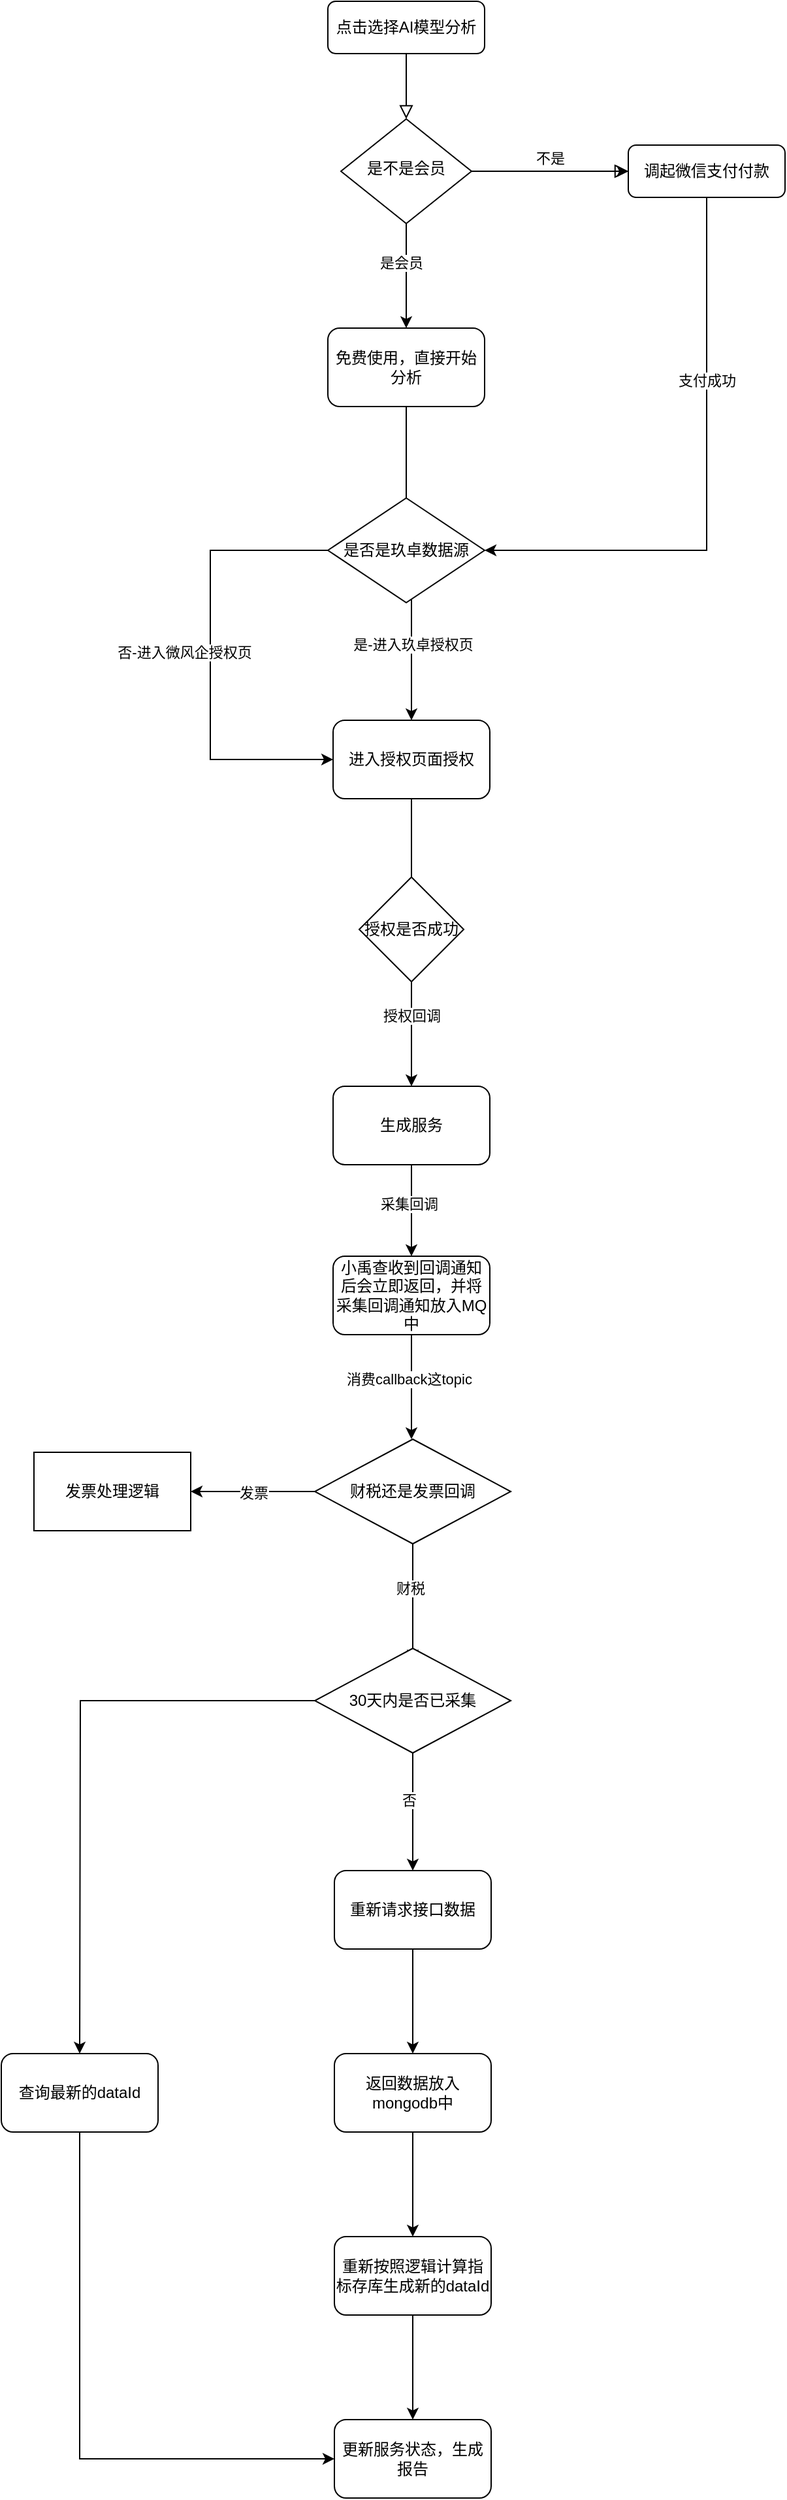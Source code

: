 <mxfile version="24.0.7" type="github">
  <diagram id="C5RBs43oDa-KdzZeNtuy" name="Page-1">
    <mxGraphModel dx="1434" dy="841" grid="1" gridSize="10" guides="1" tooltips="1" connect="1" arrows="1" fold="1" page="1" pageScale="1" pageWidth="827" pageHeight="1169" math="0" shadow="0">
      <root>
        <mxCell id="WIyWlLk6GJQsqaUBKTNV-0" />
        <mxCell id="WIyWlLk6GJQsqaUBKTNV-1" parent="WIyWlLk6GJQsqaUBKTNV-0" />
        <mxCell id="WIyWlLk6GJQsqaUBKTNV-2" value="" style="rounded=0;html=1;jettySize=auto;orthogonalLoop=1;fontSize=11;endArrow=block;endFill=0;endSize=8;strokeWidth=1;shadow=0;labelBackgroundColor=none;edgeStyle=orthogonalEdgeStyle;" parent="WIyWlLk6GJQsqaUBKTNV-1" source="WIyWlLk6GJQsqaUBKTNV-3" target="WIyWlLk6GJQsqaUBKTNV-6" edge="1">
          <mxGeometry relative="1" as="geometry" />
        </mxCell>
        <mxCell id="WIyWlLk6GJQsqaUBKTNV-3" value="点击选择AI模型分析" style="rounded=1;whiteSpace=wrap;html=1;fontSize=12;glass=0;strokeWidth=1;shadow=0;" parent="WIyWlLk6GJQsqaUBKTNV-1" vertex="1">
          <mxGeometry x="290" y="30" width="120" height="40" as="geometry" />
        </mxCell>
        <mxCell id="WIyWlLk6GJQsqaUBKTNV-5" value="不是" style="edgeStyle=orthogonalEdgeStyle;rounded=0;html=1;jettySize=auto;orthogonalLoop=1;fontSize=11;endArrow=block;endFill=0;endSize=8;strokeWidth=1;shadow=0;labelBackgroundColor=none;" parent="WIyWlLk6GJQsqaUBKTNV-1" source="WIyWlLk6GJQsqaUBKTNV-6" target="WIyWlLk6GJQsqaUBKTNV-7" edge="1">
          <mxGeometry y="10" relative="1" as="geometry">
            <mxPoint as="offset" />
          </mxGeometry>
        </mxCell>
        <mxCell id="zftXcXtOyWCV9swfXEnX-1" value="" style="edgeStyle=orthogonalEdgeStyle;rounded=0;orthogonalLoop=1;jettySize=auto;html=1;" edge="1" parent="WIyWlLk6GJQsqaUBKTNV-1" source="WIyWlLk6GJQsqaUBKTNV-6" target="WIyWlLk6GJQsqaUBKTNV-7">
          <mxGeometry relative="1" as="geometry" />
        </mxCell>
        <mxCell id="zftXcXtOyWCV9swfXEnX-5" value="" style="edgeStyle=orthogonalEdgeStyle;rounded=0;orthogonalLoop=1;jettySize=auto;html=1;" edge="1" parent="WIyWlLk6GJQsqaUBKTNV-1" source="WIyWlLk6GJQsqaUBKTNV-6" target="zftXcXtOyWCV9swfXEnX-4">
          <mxGeometry relative="1" as="geometry" />
        </mxCell>
        <mxCell id="zftXcXtOyWCV9swfXEnX-6" value="是会员" style="edgeLabel;html=1;align=center;verticalAlign=middle;resizable=0;points=[];" vertex="1" connectable="0" parent="zftXcXtOyWCV9swfXEnX-5">
          <mxGeometry x="-0.244" y="-4" relative="1" as="geometry">
            <mxPoint as="offset" />
          </mxGeometry>
        </mxCell>
        <mxCell id="WIyWlLk6GJQsqaUBKTNV-6" value="是不是会员" style="rhombus;whiteSpace=wrap;html=1;shadow=0;fontFamily=Helvetica;fontSize=12;align=center;strokeWidth=1;spacing=6;spacingTop=-4;" parent="WIyWlLk6GJQsqaUBKTNV-1" vertex="1">
          <mxGeometry x="300" y="120" width="100" height="80" as="geometry" />
        </mxCell>
        <mxCell id="zftXcXtOyWCV9swfXEnX-10" style="edgeStyle=orthogonalEdgeStyle;rounded=0;orthogonalLoop=1;jettySize=auto;html=1;exitX=0.5;exitY=1;exitDx=0;exitDy=0;entryX=1;entryY=0.5;entryDx=0;entryDy=0;" edge="1" parent="WIyWlLk6GJQsqaUBKTNV-1" source="WIyWlLk6GJQsqaUBKTNV-7" target="zftXcXtOyWCV9swfXEnX-15">
          <mxGeometry relative="1" as="geometry" />
        </mxCell>
        <mxCell id="zftXcXtOyWCV9swfXEnX-11" value="支付成功" style="edgeLabel;html=1;align=center;verticalAlign=middle;resizable=0;points=[];" vertex="1" connectable="0" parent="zftXcXtOyWCV9swfXEnX-10">
          <mxGeometry x="-0.582" y="-1" relative="1" as="geometry">
            <mxPoint x="1" y="48" as="offset" />
          </mxGeometry>
        </mxCell>
        <mxCell id="WIyWlLk6GJQsqaUBKTNV-7" value="调起微信支付付款" style="rounded=1;whiteSpace=wrap;html=1;fontSize=12;glass=0;strokeWidth=1;shadow=0;" parent="WIyWlLk6GJQsqaUBKTNV-1" vertex="1">
          <mxGeometry x="520" y="140" width="120" height="40" as="geometry" />
        </mxCell>
        <mxCell id="zftXcXtOyWCV9swfXEnX-8" value="" style="edgeStyle=orthogonalEdgeStyle;rounded=0;orthogonalLoop=1;jettySize=auto;html=1;" edge="1" parent="WIyWlLk6GJQsqaUBKTNV-1" source="zftXcXtOyWCV9swfXEnX-4" target="zftXcXtOyWCV9swfXEnX-7">
          <mxGeometry relative="1" as="geometry" />
        </mxCell>
        <mxCell id="zftXcXtOyWCV9swfXEnX-17" value="是-进入玖卓授权页" style="edgeLabel;html=1;align=center;verticalAlign=middle;resizable=0;points=[];" vertex="1" connectable="0" parent="zftXcXtOyWCV9swfXEnX-8">
          <mxGeometry x="0.525" y="1" relative="1" as="geometry">
            <mxPoint as="offset" />
          </mxGeometry>
        </mxCell>
        <mxCell id="zftXcXtOyWCV9swfXEnX-4" value="免费使用，直接开始分析" style="rounded=1;whiteSpace=wrap;html=1;" vertex="1" parent="WIyWlLk6GJQsqaUBKTNV-1">
          <mxGeometry x="290" y="280" width="120" height="60" as="geometry" />
        </mxCell>
        <mxCell id="zftXcXtOyWCV9swfXEnX-21" value="" style="edgeStyle=orthogonalEdgeStyle;rounded=0;orthogonalLoop=1;jettySize=auto;html=1;" edge="1" parent="WIyWlLk6GJQsqaUBKTNV-1" source="zftXcXtOyWCV9swfXEnX-7">
          <mxGeometry relative="1" as="geometry">
            <mxPoint x="354" y="720" as="targetPoint" />
          </mxGeometry>
        </mxCell>
        <mxCell id="zftXcXtOyWCV9swfXEnX-7" value="进入授权页面授权" style="rounded=1;whiteSpace=wrap;html=1;" vertex="1" parent="WIyWlLk6GJQsqaUBKTNV-1">
          <mxGeometry x="294" y="580" width="120" height="60" as="geometry" />
        </mxCell>
        <mxCell id="zftXcXtOyWCV9swfXEnX-18" style="edgeStyle=orthogonalEdgeStyle;rounded=0;orthogonalLoop=1;jettySize=auto;html=1;exitX=0;exitY=0.5;exitDx=0;exitDy=0;entryX=0;entryY=0.5;entryDx=0;entryDy=0;" edge="1" parent="WIyWlLk6GJQsqaUBKTNV-1" source="zftXcXtOyWCV9swfXEnX-15" target="zftXcXtOyWCV9swfXEnX-7">
          <mxGeometry relative="1" as="geometry">
            <Array as="points">
              <mxPoint x="200" y="450" />
              <mxPoint x="200" y="610" />
            </Array>
          </mxGeometry>
        </mxCell>
        <mxCell id="zftXcXtOyWCV9swfXEnX-19" value="否-进入微风企授权页" style="edgeLabel;html=1;align=center;verticalAlign=middle;resizable=0;points=[];" vertex="1" connectable="0" parent="zftXcXtOyWCV9swfXEnX-18">
          <mxGeometry x="-0.324" y="-3" relative="1" as="geometry">
            <mxPoint x="-17" y="51" as="offset" />
          </mxGeometry>
        </mxCell>
        <mxCell id="zftXcXtOyWCV9swfXEnX-15" value="是否是玖卓数据源" style="rhombus;whiteSpace=wrap;html=1;" vertex="1" parent="WIyWlLk6GJQsqaUBKTNV-1">
          <mxGeometry x="290" y="410" width="120" height="80" as="geometry" />
        </mxCell>
        <mxCell id="zftXcXtOyWCV9swfXEnX-27" value="" style="edgeStyle=orthogonalEdgeStyle;rounded=0;orthogonalLoop=1;jettySize=auto;html=1;" edge="1" parent="WIyWlLk6GJQsqaUBKTNV-1" source="zftXcXtOyWCV9swfXEnX-23" target="zftXcXtOyWCV9swfXEnX-26">
          <mxGeometry relative="1" as="geometry" />
        </mxCell>
        <mxCell id="zftXcXtOyWCV9swfXEnX-32" value="授权回调" style="edgeLabel;html=1;align=center;verticalAlign=middle;resizable=0;points=[];" vertex="1" connectable="0" parent="zftXcXtOyWCV9swfXEnX-27">
          <mxGeometry x="-0.4" y="1" relative="1" as="geometry">
            <mxPoint x="-1" y="2" as="offset" />
          </mxGeometry>
        </mxCell>
        <mxCell id="zftXcXtOyWCV9swfXEnX-23" value="授权是否成功" style="rhombus;whiteSpace=wrap;html=1;" vertex="1" parent="WIyWlLk6GJQsqaUBKTNV-1">
          <mxGeometry x="314" y="700" width="80" height="80" as="geometry" />
        </mxCell>
        <mxCell id="zftXcXtOyWCV9swfXEnX-30" value="" style="edgeStyle=orthogonalEdgeStyle;rounded=0;orthogonalLoop=1;jettySize=auto;html=1;" edge="1" parent="WIyWlLk6GJQsqaUBKTNV-1" source="zftXcXtOyWCV9swfXEnX-26" target="zftXcXtOyWCV9swfXEnX-29">
          <mxGeometry relative="1" as="geometry" />
        </mxCell>
        <mxCell id="zftXcXtOyWCV9swfXEnX-33" value="采集回调" style="edgeLabel;html=1;align=center;verticalAlign=middle;resizable=0;points=[];" vertex="1" connectable="0" parent="zftXcXtOyWCV9swfXEnX-30">
          <mxGeometry x="-0.143" y="-2" relative="1" as="geometry">
            <mxPoint as="offset" />
          </mxGeometry>
        </mxCell>
        <mxCell id="zftXcXtOyWCV9swfXEnX-26" value="生成服务" style="rounded=1;whiteSpace=wrap;html=1;" vertex="1" parent="WIyWlLk6GJQsqaUBKTNV-1">
          <mxGeometry x="294" y="860" width="120" height="60" as="geometry" />
        </mxCell>
        <mxCell id="zftXcXtOyWCV9swfXEnX-37" value="" style="edgeStyle=orthogonalEdgeStyle;rounded=0;orthogonalLoop=1;jettySize=auto;html=1;" edge="1" parent="WIyWlLk6GJQsqaUBKTNV-1" source="zftXcXtOyWCV9swfXEnX-29">
          <mxGeometry relative="1" as="geometry">
            <mxPoint x="354" y="1130" as="targetPoint" />
          </mxGeometry>
        </mxCell>
        <mxCell id="zftXcXtOyWCV9swfXEnX-38" value="消费callback这topic" style="edgeLabel;html=1;align=center;verticalAlign=middle;resizable=0;points=[];" vertex="1" connectable="0" parent="zftXcXtOyWCV9swfXEnX-37">
          <mxGeometry x="-0.15" y="-2" relative="1" as="geometry">
            <mxPoint as="offset" />
          </mxGeometry>
        </mxCell>
        <mxCell id="zftXcXtOyWCV9swfXEnX-29" value="小禹查收到回调通知后会立即返回，并将采集回调通知放入MQ中" style="rounded=1;whiteSpace=wrap;html=1;" vertex="1" parent="WIyWlLk6GJQsqaUBKTNV-1">
          <mxGeometry x="294" y="990" width="120" height="60" as="geometry" />
        </mxCell>
        <mxCell id="zftXcXtOyWCV9swfXEnX-41" value="" style="edgeStyle=orthogonalEdgeStyle;rounded=0;orthogonalLoop=1;jettySize=auto;html=1;" edge="1" parent="WIyWlLk6GJQsqaUBKTNV-1" source="zftXcXtOyWCV9swfXEnX-39">
          <mxGeometry relative="1" as="geometry">
            <mxPoint x="355" y="1300" as="targetPoint" />
          </mxGeometry>
        </mxCell>
        <mxCell id="zftXcXtOyWCV9swfXEnX-42" value="财税" style="edgeLabel;html=1;align=center;verticalAlign=middle;resizable=0;points=[];" vertex="1" connectable="0" parent="zftXcXtOyWCV9swfXEnX-41">
          <mxGeometry x="-0.244" y="-2" relative="1" as="geometry">
            <mxPoint as="offset" />
          </mxGeometry>
        </mxCell>
        <mxCell id="zftXcXtOyWCV9swfXEnX-44" value="" style="edgeStyle=orthogonalEdgeStyle;rounded=0;orthogonalLoop=1;jettySize=auto;html=1;" edge="1" parent="WIyWlLk6GJQsqaUBKTNV-1" source="zftXcXtOyWCV9swfXEnX-39" target="zftXcXtOyWCV9swfXEnX-43">
          <mxGeometry relative="1" as="geometry" />
        </mxCell>
        <mxCell id="zftXcXtOyWCV9swfXEnX-45" value="发票" style="edgeLabel;html=1;align=center;verticalAlign=middle;resizable=0;points=[];" vertex="1" connectable="0" parent="zftXcXtOyWCV9swfXEnX-44">
          <mxGeometry x="-0.011" y="1" relative="1" as="geometry">
            <mxPoint as="offset" />
          </mxGeometry>
        </mxCell>
        <mxCell id="zftXcXtOyWCV9swfXEnX-39" value="财税还是发票回调" style="rhombus;whiteSpace=wrap;html=1;" vertex="1" parent="WIyWlLk6GJQsqaUBKTNV-1">
          <mxGeometry x="280" y="1130" width="150" height="80" as="geometry" />
        </mxCell>
        <mxCell id="zftXcXtOyWCV9swfXEnX-43" value="发票处理逻辑" style="whiteSpace=wrap;html=1;" vertex="1" parent="WIyWlLk6GJQsqaUBKTNV-1">
          <mxGeometry x="65" y="1140" width="120" height="60" as="geometry" />
        </mxCell>
        <mxCell id="zftXcXtOyWCV9swfXEnX-49" value="" style="edgeStyle=orthogonalEdgeStyle;rounded=0;orthogonalLoop=1;jettySize=auto;html=1;" edge="1" parent="WIyWlLk6GJQsqaUBKTNV-1" source="zftXcXtOyWCV9swfXEnX-46">
          <mxGeometry relative="1" as="geometry">
            <mxPoint x="355" y="1460" as="targetPoint" />
          </mxGeometry>
        </mxCell>
        <mxCell id="zftXcXtOyWCV9swfXEnX-50" value="否" style="edgeLabel;html=1;align=center;verticalAlign=middle;resizable=0;points=[];" vertex="1" connectable="0" parent="zftXcXtOyWCV9swfXEnX-49">
          <mxGeometry x="-0.2" y="-3" relative="1" as="geometry">
            <mxPoint as="offset" />
          </mxGeometry>
        </mxCell>
        <mxCell id="zftXcXtOyWCV9swfXEnX-60" style="edgeStyle=orthogonalEdgeStyle;rounded=0;orthogonalLoop=1;jettySize=auto;html=1;exitX=0;exitY=0.5;exitDx=0;exitDy=0;" edge="1" parent="WIyWlLk6GJQsqaUBKTNV-1" source="zftXcXtOyWCV9swfXEnX-46">
          <mxGeometry relative="1" as="geometry">
            <mxPoint x="100" y="1600" as="targetPoint" />
          </mxGeometry>
        </mxCell>
        <mxCell id="zftXcXtOyWCV9swfXEnX-46" value="30天内是否已采集" style="rhombus;whiteSpace=wrap;html=1;" vertex="1" parent="WIyWlLk6GJQsqaUBKTNV-1">
          <mxGeometry x="280" y="1290" width="150" height="80" as="geometry" />
        </mxCell>
        <mxCell id="zftXcXtOyWCV9swfXEnX-53" value="" style="edgeStyle=orthogonalEdgeStyle;rounded=0;orthogonalLoop=1;jettySize=auto;html=1;" edge="1" parent="WIyWlLk6GJQsqaUBKTNV-1" source="zftXcXtOyWCV9swfXEnX-51" target="zftXcXtOyWCV9swfXEnX-52">
          <mxGeometry relative="1" as="geometry" />
        </mxCell>
        <mxCell id="zftXcXtOyWCV9swfXEnX-51" value="重新请求接口数据" style="rounded=1;whiteSpace=wrap;html=1;" vertex="1" parent="WIyWlLk6GJQsqaUBKTNV-1">
          <mxGeometry x="295" y="1460" width="120" height="60" as="geometry" />
        </mxCell>
        <mxCell id="zftXcXtOyWCV9swfXEnX-55" value="" style="edgeStyle=orthogonalEdgeStyle;rounded=0;orthogonalLoop=1;jettySize=auto;html=1;" edge="1" parent="WIyWlLk6GJQsqaUBKTNV-1" source="zftXcXtOyWCV9swfXEnX-52" target="zftXcXtOyWCV9swfXEnX-54">
          <mxGeometry relative="1" as="geometry" />
        </mxCell>
        <mxCell id="zftXcXtOyWCV9swfXEnX-52" value="返回数据放入mongodb中" style="rounded=1;whiteSpace=wrap;html=1;" vertex="1" parent="WIyWlLk6GJQsqaUBKTNV-1">
          <mxGeometry x="295" y="1600" width="120" height="60" as="geometry" />
        </mxCell>
        <mxCell id="zftXcXtOyWCV9swfXEnX-57" value="" style="edgeStyle=orthogonalEdgeStyle;rounded=0;orthogonalLoop=1;jettySize=auto;html=1;" edge="1" parent="WIyWlLk6GJQsqaUBKTNV-1" source="zftXcXtOyWCV9swfXEnX-54" target="zftXcXtOyWCV9swfXEnX-56">
          <mxGeometry relative="1" as="geometry" />
        </mxCell>
        <mxCell id="zftXcXtOyWCV9swfXEnX-54" value="重新按照逻辑计算指标存库生成新的dataId" style="whiteSpace=wrap;html=1;rounded=1;" vertex="1" parent="WIyWlLk6GJQsqaUBKTNV-1">
          <mxGeometry x="295" y="1740" width="120" height="60" as="geometry" />
        </mxCell>
        <mxCell id="zftXcXtOyWCV9swfXEnX-56" value="更新服务状态，生成报告" style="whiteSpace=wrap;html=1;rounded=1;" vertex="1" parent="WIyWlLk6GJQsqaUBKTNV-1">
          <mxGeometry x="295" y="1880" width="120" height="60" as="geometry" />
        </mxCell>
        <mxCell id="zftXcXtOyWCV9swfXEnX-62" style="edgeStyle=orthogonalEdgeStyle;rounded=0;orthogonalLoop=1;jettySize=auto;html=1;exitX=0.5;exitY=1;exitDx=0;exitDy=0;entryX=0;entryY=0.5;entryDx=0;entryDy=0;" edge="1" parent="WIyWlLk6GJQsqaUBKTNV-1" source="zftXcXtOyWCV9swfXEnX-61" target="zftXcXtOyWCV9swfXEnX-56">
          <mxGeometry relative="1" as="geometry" />
        </mxCell>
        <mxCell id="zftXcXtOyWCV9swfXEnX-61" value="查询最新的dataId" style="rounded=1;whiteSpace=wrap;html=1;" vertex="1" parent="WIyWlLk6GJQsqaUBKTNV-1">
          <mxGeometry x="40" y="1600" width="120" height="60" as="geometry" />
        </mxCell>
      </root>
    </mxGraphModel>
  </diagram>
</mxfile>
